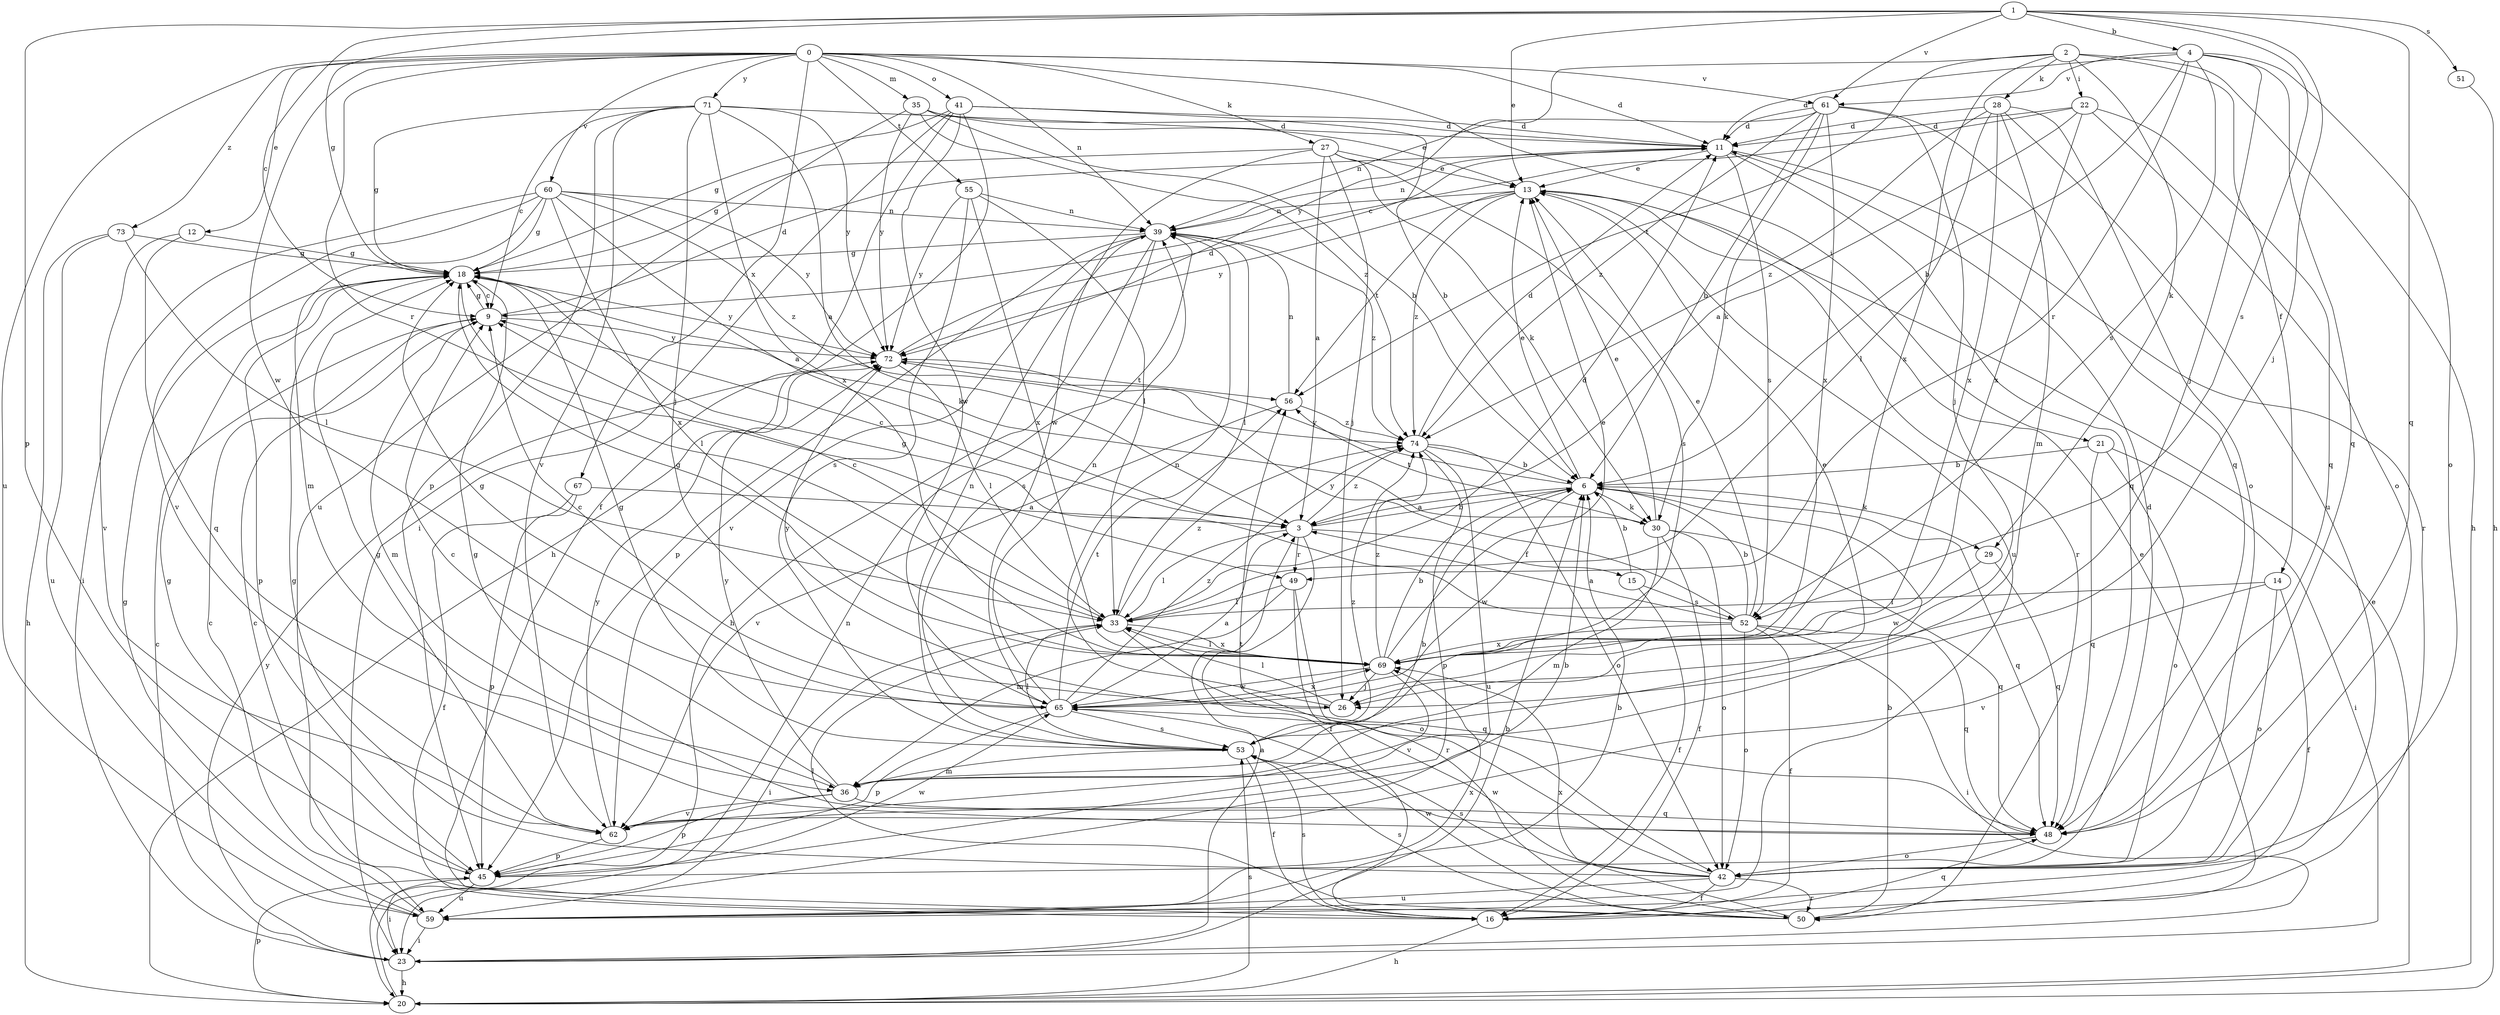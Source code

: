 strict digraph  {
0;
1;
2;
3;
4;
6;
9;
11;
12;
13;
14;
15;
16;
18;
20;
21;
22;
23;
26;
27;
28;
29;
30;
33;
35;
36;
39;
41;
42;
45;
48;
49;
50;
51;
52;
53;
55;
56;
59;
60;
61;
62;
65;
67;
69;
71;
72;
73;
74;
0 -> 11  [label=d];
0 -> 12  [label=e];
0 -> 21  [label=i];
0 -> 27  [label=k];
0 -> 35  [label=m];
0 -> 39  [label=n];
0 -> 41  [label=o];
0 -> 49  [label=r];
0 -> 55  [label=t];
0 -> 59  [label=u];
0 -> 60  [label=v];
0 -> 61  [label=v];
0 -> 65  [label=w];
0 -> 67  [label=x];
0 -> 71  [label=y];
0 -> 73  [label=z];
1 -> 4  [label=b];
1 -> 9  [label=c];
1 -> 13  [label=e];
1 -> 18  [label=g];
1 -> 26  [label=j];
1 -> 45  [label=p];
1 -> 48  [label=q];
1 -> 51  [label=s];
1 -> 52  [label=s];
1 -> 61  [label=v];
2 -> 14  [label=f];
2 -> 20  [label=h];
2 -> 22  [label=i];
2 -> 28  [label=k];
2 -> 29  [label=k];
2 -> 56  [label=t];
2 -> 69  [label=x];
2 -> 72  [label=y];
3 -> 6  [label=b];
3 -> 9  [label=c];
3 -> 15  [label=f];
3 -> 16  [label=f];
3 -> 33  [label=l];
3 -> 49  [label=r];
3 -> 74  [label=z];
4 -> 6  [label=b];
4 -> 11  [label=d];
4 -> 26  [label=j];
4 -> 42  [label=o];
4 -> 48  [label=q];
4 -> 49  [label=r];
4 -> 52  [label=s];
4 -> 61  [label=v];
6 -> 3  [label=a];
6 -> 13  [label=e];
6 -> 29  [label=k];
6 -> 30  [label=k];
6 -> 48  [label=q];
6 -> 65  [label=w];
6 -> 72  [label=y];
9 -> 11  [label=d];
9 -> 18  [label=g];
9 -> 36  [label=m];
9 -> 72  [label=y];
11 -> 13  [label=e];
11 -> 39  [label=n];
11 -> 48  [label=q];
11 -> 50  [label=r];
11 -> 52  [label=s];
12 -> 18  [label=g];
12 -> 48  [label=q];
12 -> 62  [label=v];
13 -> 39  [label=n];
13 -> 50  [label=r];
13 -> 56  [label=t];
13 -> 59  [label=u];
13 -> 72  [label=y];
13 -> 74  [label=z];
14 -> 16  [label=f];
14 -> 33  [label=l];
14 -> 42  [label=o];
14 -> 62  [label=v];
15 -> 6  [label=b];
15 -> 16  [label=f];
15 -> 52  [label=s];
16 -> 20  [label=h];
16 -> 48  [label=q];
16 -> 53  [label=s];
18 -> 9  [label=c];
18 -> 30  [label=k];
18 -> 33  [label=l];
18 -> 45  [label=p];
18 -> 72  [label=y];
20 -> 13  [label=e];
20 -> 39  [label=n];
20 -> 45  [label=p];
20 -> 53  [label=s];
21 -> 6  [label=b];
21 -> 23  [label=i];
21 -> 42  [label=o];
21 -> 48  [label=q];
22 -> 3  [label=a];
22 -> 9  [label=c];
22 -> 11  [label=d];
22 -> 42  [label=o];
22 -> 48  [label=q];
22 -> 69  [label=x];
23 -> 3  [label=a];
23 -> 6  [label=b];
23 -> 9  [label=c];
23 -> 20  [label=h];
23 -> 72  [label=y];
26 -> 33  [label=l];
26 -> 39  [label=n];
26 -> 72  [label=y];
27 -> 3  [label=a];
27 -> 13  [label=e];
27 -> 18  [label=g];
27 -> 26  [label=j];
27 -> 30  [label=k];
27 -> 53  [label=s];
27 -> 65  [label=w];
28 -> 11  [label=d];
28 -> 33  [label=l];
28 -> 36  [label=m];
28 -> 42  [label=o];
28 -> 59  [label=u];
28 -> 69  [label=x];
28 -> 74  [label=z];
29 -> 48  [label=q];
29 -> 65  [label=w];
30 -> 13  [label=e];
30 -> 16  [label=f];
30 -> 36  [label=m];
30 -> 42  [label=o];
30 -> 48  [label=q];
30 -> 56  [label=t];
33 -> 9  [label=c];
33 -> 11  [label=d];
33 -> 23  [label=i];
33 -> 48  [label=q];
33 -> 69  [label=x];
33 -> 74  [label=z];
35 -> 6  [label=b];
35 -> 11  [label=d];
35 -> 13  [label=e];
35 -> 59  [label=u];
35 -> 72  [label=y];
35 -> 74  [label=z];
36 -> 6  [label=b];
36 -> 9  [label=c];
36 -> 45  [label=p];
36 -> 48  [label=q];
36 -> 62  [label=v];
36 -> 72  [label=y];
39 -> 18  [label=g];
39 -> 20  [label=h];
39 -> 33  [label=l];
39 -> 45  [label=p];
39 -> 53  [label=s];
39 -> 62  [label=v];
39 -> 74  [label=z];
41 -> 6  [label=b];
41 -> 11  [label=d];
41 -> 16  [label=f];
41 -> 18  [label=g];
41 -> 20  [label=h];
41 -> 23  [label=i];
41 -> 65  [label=w];
42 -> 16  [label=f];
42 -> 18  [label=g];
42 -> 50  [label=r];
42 -> 53  [label=s];
42 -> 56  [label=t];
42 -> 59  [label=u];
42 -> 65  [label=w];
45 -> 11  [label=d];
45 -> 18  [label=g];
45 -> 23  [label=i];
45 -> 59  [label=u];
45 -> 65  [label=w];
48 -> 18  [label=g];
48 -> 42  [label=o];
49 -> 33  [label=l];
49 -> 36  [label=m];
49 -> 42  [label=o];
49 -> 50  [label=r];
50 -> 6  [label=b];
50 -> 9  [label=c];
50 -> 13  [label=e];
50 -> 33  [label=l];
50 -> 53  [label=s];
50 -> 65  [label=w];
50 -> 69  [label=x];
51 -> 20  [label=h];
52 -> 3  [label=a];
52 -> 6  [label=b];
52 -> 13  [label=e];
52 -> 16  [label=f];
52 -> 18  [label=g];
52 -> 23  [label=i];
52 -> 42  [label=o];
52 -> 48  [label=q];
52 -> 69  [label=x];
52 -> 72  [label=y];
53 -> 13  [label=e];
53 -> 16  [label=f];
53 -> 18  [label=g];
53 -> 33  [label=l];
53 -> 36  [label=m];
53 -> 39  [label=n];
53 -> 74  [label=z];
55 -> 33  [label=l];
55 -> 39  [label=n];
55 -> 53  [label=s];
55 -> 69  [label=x];
55 -> 72  [label=y];
56 -> 39  [label=n];
56 -> 62  [label=v];
56 -> 74  [label=z];
59 -> 6  [label=b];
59 -> 9  [label=c];
59 -> 18  [label=g];
59 -> 23  [label=i];
59 -> 69  [label=x];
60 -> 3  [label=a];
60 -> 18  [label=g];
60 -> 23  [label=i];
60 -> 36  [label=m];
60 -> 39  [label=n];
60 -> 62  [label=v];
60 -> 69  [label=x];
60 -> 72  [label=y];
60 -> 74  [label=z];
61 -> 6  [label=b];
61 -> 11  [label=d];
61 -> 26  [label=j];
61 -> 30  [label=k];
61 -> 39  [label=n];
61 -> 48  [label=q];
61 -> 69  [label=x];
61 -> 74  [label=z];
62 -> 6  [label=b];
62 -> 18  [label=g];
62 -> 45  [label=p];
62 -> 72  [label=y];
65 -> 3  [label=a];
65 -> 9  [label=c];
65 -> 18  [label=g];
65 -> 39  [label=n];
65 -> 45  [label=p];
65 -> 53  [label=s];
65 -> 56  [label=t];
65 -> 69  [label=x];
65 -> 74  [label=z];
67 -> 3  [label=a];
67 -> 16  [label=f];
67 -> 45  [label=p];
69 -> 6  [label=b];
69 -> 13  [label=e];
69 -> 18  [label=g];
69 -> 26  [label=j];
69 -> 33  [label=l];
69 -> 62  [label=v];
69 -> 65  [label=w];
69 -> 74  [label=z];
71 -> 3  [label=a];
71 -> 9  [label=c];
71 -> 11  [label=d];
71 -> 18  [label=g];
71 -> 26  [label=j];
71 -> 45  [label=p];
71 -> 62  [label=v];
71 -> 69  [label=x];
71 -> 72  [label=y];
72 -> 11  [label=d];
72 -> 33  [label=l];
72 -> 56  [label=t];
73 -> 18  [label=g];
73 -> 20  [label=h];
73 -> 33  [label=l];
73 -> 59  [label=u];
74 -> 6  [label=b];
74 -> 11  [label=d];
74 -> 42  [label=o];
74 -> 45  [label=p];
74 -> 59  [label=u];
}
